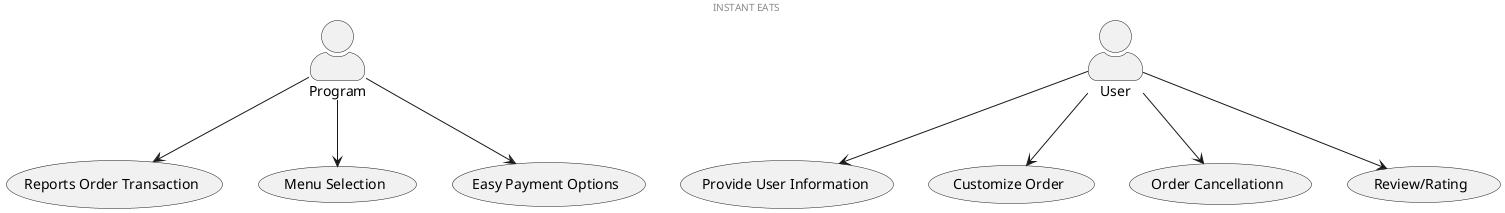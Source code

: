 @startuml
'https://plantuml.com/sequence-diagram

skinparam actorStyle awesome
"Program" as Program
" Provide User Information" as (Use)
Program --> (Reports Order Transaction)
:User: --> (Use)
Program --> (Menu Selection)
Program --> (Easy Payment Options)
User --> (Customize Order)
User --> (Order Cancellationn)
User --> (Review/Rating)

center header "INSTANT EATS"




@enduml